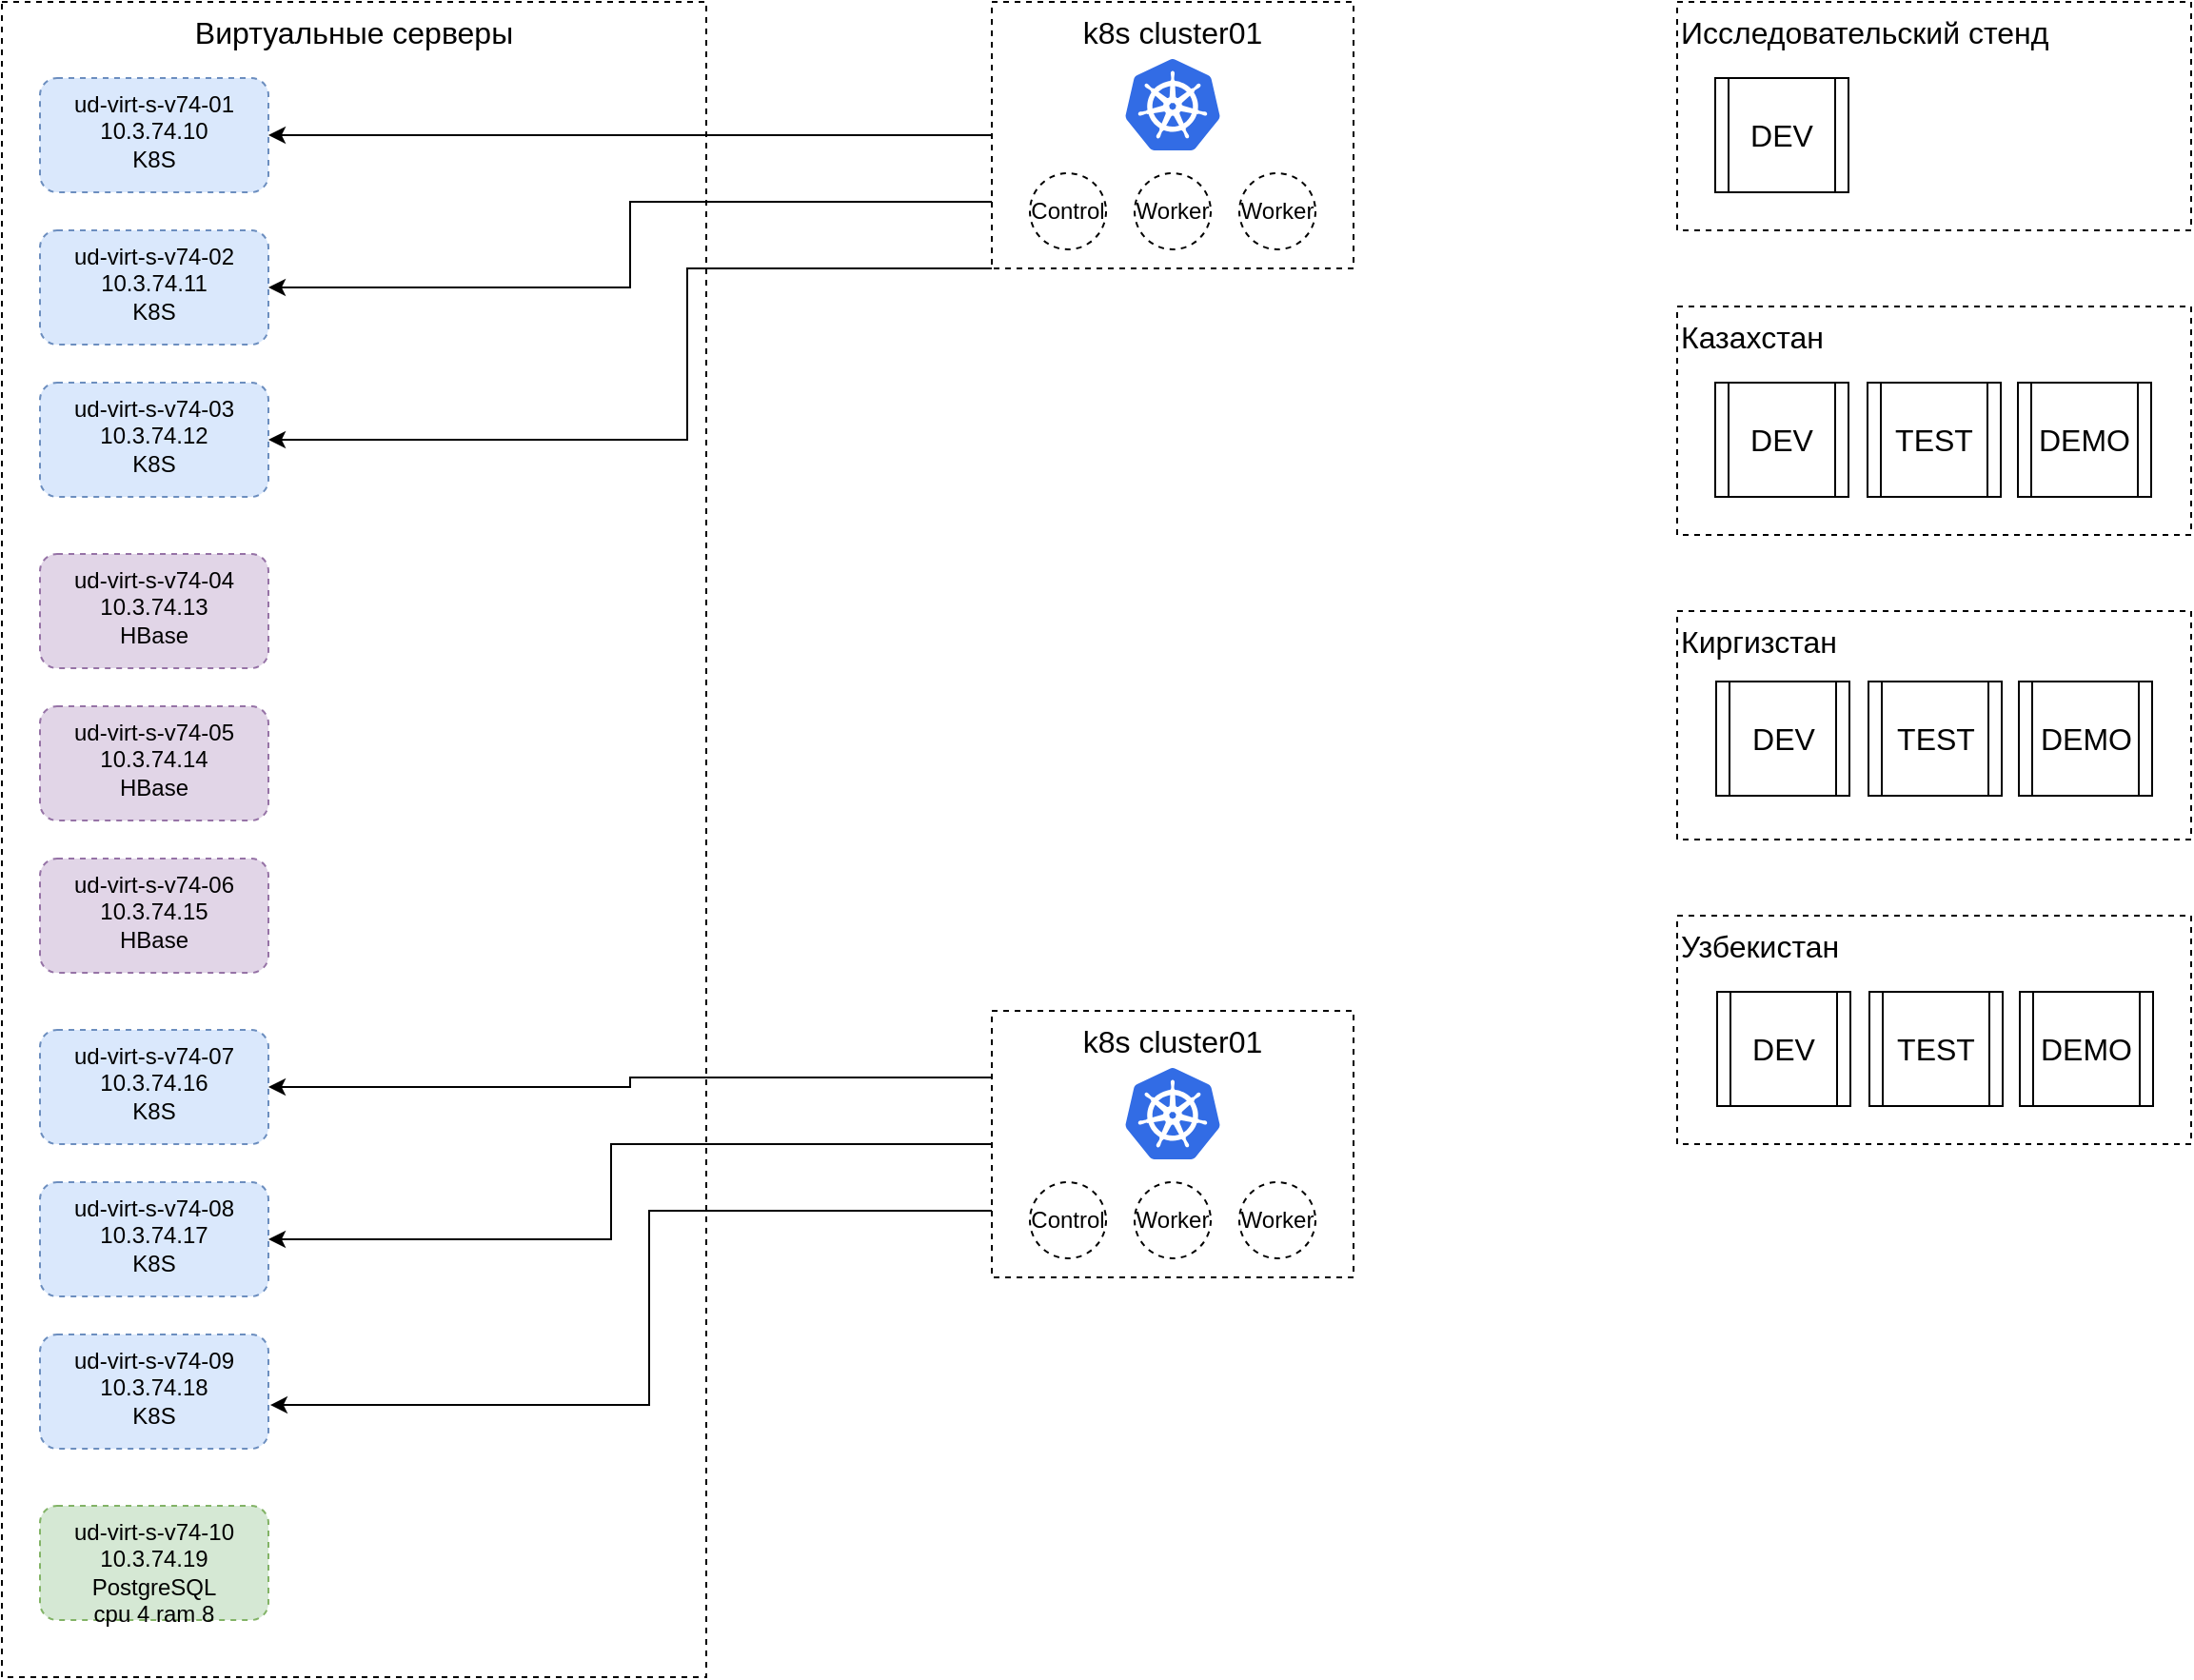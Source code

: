 <mxfile version="12.9.9" type="github">
  <diagram id="6sZUYCd6SJtvm4ZccUm2" name="Страница 1">
    <mxGraphModel dx="1422" dy="2074" grid="1" gridSize="10" guides="1" tooltips="1" connect="1" arrows="1" fold="1" page="1" pageScale="1" pageWidth="827" pageHeight="1169" math="0" shadow="0">
      <root>
        <mxCell id="0" />
        <mxCell id="1" parent="0" />
        <mxCell id="d1vBrUORe-Oo3YSFBDus-1" value="Виртуальные серверы" style="rounded=0;whiteSpace=wrap;html=1;dashed=1;align=center;verticalAlign=top;fontSize=16;" vertex="1" parent="1">
          <mxGeometry x="40" y="-800" width="370" height="880" as="geometry" />
        </mxCell>
        <mxCell id="d1vBrUORe-Oo3YSFBDus-2" value="ud-virt-s-v74-01&lt;br&gt;10.3.74.10&lt;br&gt;K8S" style="rounded=1;whiteSpace=wrap;html=1;dashed=1;align=center;verticalAlign=top;fillColor=#dae8fc;strokeColor=#6c8ebf;" vertex="1" parent="1">
          <mxGeometry x="60" y="-760" width="120" height="60" as="geometry" />
        </mxCell>
        <mxCell id="d1vBrUORe-Oo3YSFBDus-3" value="ud-virt-s-v74-02&lt;br&gt;10.3.74.11&lt;br&gt;K8S" style="rounded=1;whiteSpace=wrap;html=1;dashed=1;align=center;verticalAlign=top;fillColor=#dae8fc;strokeColor=#6c8ebf;" vertex="1" parent="1">
          <mxGeometry x="60" y="-680" width="120" height="60" as="geometry" />
        </mxCell>
        <mxCell id="d1vBrUORe-Oo3YSFBDus-4" value="ud-virt-s-v74-03&lt;br&gt;10.3.74.12&lt;br&gt;K8S" style="rounded=1;whiteSpace=wrap;html=1;dashed=1;align=center;verticalAlign=top;fillColor=#dae8fc;strokeColor=#6c8ebf;" vertex="1" parent="1">
          <mxGeometry x="60" y="-600" width="120" height="60" as="geometry" />
        </mxCell>
        <mxCell id="d1vBrUORe-Oo3YSFBDus-5" value="ud-virt-s-v74-07&lt;br&gt;10.3.74.16&lt;br&gt;K8S" style="rounded=1;whiteSpace=wrap;html=1;dashed=1;align=center;verticalAlign=top;fillColor=#dae8fc;strokeColor=#6c8ebf;" vertex="1" parent="1">
          <mxGeometry x="60" y="-260" width="120" height="60" as="geometry" />
        </mxCell>
        <mxCell id="d1vBrUORe-Oo3YSFBDus-6" value="ud-virt-s-v74-08&lt;br&gt;10.3.74.17&lt;br&gt;K8S" style="rounded=1;whiteSpace=wrap;html=1;dashed=1;align=center;verticalAlign=top;fillColor=#dae8fc;strokeColor=#6c8ebf;" vertex="1" parent="1">
          <mxGeometry x="60" y="-180" width="120" height="60" as="geometry" />
        </mxCell>
        <mxCell id="d1vBrUORe-Oo3YSFBDus-7" value="ud-virt-s-v74-09&lt;br&gt;10.3.74.18&lt;br&gt;K8S" style="rounded=1;whiteSpace=wrap;html=1;dashed=1;align=center;verticalAlign=top;fillColor=#dae8fc;strokeColor=#6c8ebf;" vertex="1" parent="1">
          <mxGeometry x="60" y="-100" width="120" height="60" as="geometry" />
        </mxCell>
        <mxCell id="d1vBrUORe-Oo3YSFBDus-8" value="ud-virt-s-v74-04&lt;br&gt;10.3.74.13&lt;br&gt;HBase" style="rounded=1;whiteSpace=wrap;html=1;dashed=1;align=center;verticalAlign=top;fillColor=#e1d5e7;strokeColor=#9673a6;" vertex="1" parent="1">
          <mxGeometry x="60" y="-510" width="120" height="60" as="geometry" />
        </mxCell>
        <mxCell id="d1vBrUORe-Oo3YSFBDus-9" value="ud-virt-s-v74-05&lt;br&gt;10.3.74.14&lt;br&gt;HBase" style="rounded=1;whiteSpace=wrap;html=1;dashed=1;align=center;verticalAlign=top;fillColor=#e1d5e7;strokeColor=#9673a6;" vertex="1" parent="1">
          <mxGeometry x="60" y="-430" width="120" height="60" as="geometry" />
        </mxCell>
        <mxCell id="d1vBrUORe-Oo3YSFBDus-10" value="ud-virt-s-v74-06&lt;br&gt;10.3.74.15&lt;br&gt;HBase" style="rounded=1;whiteSpace=wrap;html=1;dashed=1;align=center;verticalAlign=top;fillColor=#e1d5e7;strokeColor=#9673a6;" vertex="1" parent="1">
          <mxGeometry x="60" y="-350" width="120" height="60" as="geometry" />
        </mxCell>
        <mxCell id="d1vBrUORe-Oo3YSFBDus-11" value="ud-virt-s-v74-10&lt;br&gt;10.3.74.19&lt;br&gt;PostgreSQL&lt;br&gt;cpu 4&lt;span&gt;&amp;nbsp;ram&amp;nbsp;&lt;/span&gt;8" style="rounded=1;whiteSpace=wrap;html=1;dashed=1;align=center;verticalAlign=top;fillColor=#d5e8d4;strokeColor=#82b366;" vertex="1" parent="1">
          <mxGeometry x="60" y="-10" width="120" height="60" as="geometry" />
        </mxCell>
        <mxCell id="d1vBrUORe-Oo3YSFBDus-12" value="Исследовательский стенд" style="rounded=0;whiteSpace=wrap;html=1;dashed=1;align=left;verticalAlign=top;fontSize=16;" vertex="1" parent="1">
          <mxGeometry x="920" y="-800" width="270" height="120" as="geometry" />
        </mxCell>
        <mxCell id="d1vBrUORe-Oo3YSFBDus-13" value="Казахстан" style="rounded=0;whiteSpace=wrap;html=1;dashed=1;align=left;verticalAlign=top;fontSize=16;" vertex="1" parent="1">
          <mxGeometry x="920" y="-640" width="270" height="120" as="geometry" />
        </mxCell>
        <mxCell id="d1vBrUORe-Oo3YSFBDus-14" value="Киргизстан" style="rounded=0;whiteSpace=wrap;html=1;dashed=1;align=left;verticalAlign=top;fontSize=16;" vertex="1" parent="1">
          <mxGeometry x="920" y="-480" width="270" height="120" as="geometry" />
        </mxCell>
        <mxCell id="d1vBrUORe-Oo3YSFBDus-15" value="Узбекистан" style="rounded=0;whiteSpace=wrap;html=1;dashed=1;align=left;verticalAlign=top;fontSize=16;" vertex="1" parent="1">
          <mxGeometry x="920" y="-320" width="270" height="120" as="geometry" />
        </mxCell>
        <mxCell id="d1vBrUORe-Oo3YSFBDus-17" value="DEV" style="shape=process;whiteSpace=wrap;html=1;backgroundOutline=1;fontSize=16;align=center;" vertex="1" parent="1">
          <mxGeometry x="940" y="-600" width="70" height="60" as="geometry" />
        </mxCell>
        <mxCell id="d1vBrUORe-Oo3YSFBDus-19" value="TEST" style="shape=process;whiteSpace=wrap;html=1;backgroundOutline=1;fontSize=16;align=center;" vertex="1" parent="1">
          <mxGeometry x="1020" y="-600" width="70" height="60" as="geometry" />
        </mxCell>
        <mxCell id="d1vBrUORe-Oo3YSFBDus-22" value="DEMO" style="shape=process;whiteSpace=wrap;html=1;backgroundOutline=1;fontSize=16;align=center;" vertex="1" parent="1">
          <mxGeometry x="1099" y="-600" width="70" height="60" as="geometry" />
        </mxCell>
        <mxCell id="d1vBrUORe-Oo3YSFBDus-24" value="DEV" style="shape=process;whiteSpace=wrap;html=1;backgroundOutline=1;fontSize=16;align=center;" vertex="1" parent="1">
          <mxGeometry x="940" y="-760" width="70" height="60" as="geometry" />
        </mxCell>
        <mxCell id="d1vBrUORe-Oo3YSFBDus-26" value="DEV" style="shape=process;whiteSpace=wrap;html=1;backgroundOutline=1;fontSize=16;align=center;" vertex="1" parent="1">
          <mxGeometry x="940.5" y="-443" width="70" height="60" as="geometry" />
        </mxCell>
        <mxCell id="d1vBrUORe-Oo3YSFBDus-28" value="TEST" style="shape=process;whiteSpace=wrap;html=1;backgroundOutline=1;fontSize=16;align=center;" vertex="1" parent="1">
          <mxGeometry x="1020.5" y="-443" width="70" height="60" as="geometry" />
        </mxCell>
        <mxCell id="d1vBrUORe-Oo3YSFBDus-31" value="DEMO" style="shape=process;whiteSpace=wrap;html=1;backgroundOutline=1;fontSize=16;align=center;" vertex="1" parent="1">
          <mxGeometry x="1099.5" y="-443" width="70" height="60" as="geometry" />
        </mxCell>
        <mxCell id="d1vBrUORe-Oo3YSFBDus-33" value="DEV" style="shape=process;whiteSpace=wrap;html=1;backgroundOutline=1;fontSize=16;align=center;" vertex="1" parent="1">
          <mxGeometry x="941" y="-280" width="70" height="60" as="geometry" />
        </mxCell>
        <mxCell id="d1vBrUORe-Oo3YSFBDus-35" value="TEST" style="shape=process;whiteSpace=wrap;html=1;backgroundOutline=1;fontSize=16;align=center;" vertex="1" parent="1">
          <mxGeometry x="1021" y="-280" width="70" height="60" as="geometry" />
        </mxCell>
        <mxCell id="d1vBrUORe-Oo3YSFBDus-38" value="DEMO" style="shape=process;whiteSpace=wrap;html=1;backgroundOutline=1;fontSize=16;align=center;" vertex="1" parent="1">
          <mxGeometry x="1100" y="-280" width="70" height="60" as="geometry" />
        </mxCell>
        <mxCell id="d1vBrUORe-Oo3YSFBDus-78" style="edgeStyle=orthogonalEdgeStyle;rounded=0;orthogonalLoop=1;jettySize=auto;html=1;exitX=0;exitY=0.5;exitDx=0;exitDy=0;entryX=1;entryY=0.5;entryDx=0;entryDy=0;" edge="1" parent="1" source="d1vBrUORe-Oo3YSFBDus-39" target="d1vBrUORe-Oo3YSFBDus-2">
          <mxGeometry relative="1" as="geometry" />
        </mxCell>
        <mxCell id="d1vBrUORe-Oo3YSFBDus-80" style="edgeStyle=orthogonalEdgeStyle;rounded=0;orthogonalLoop=1;jettySize=auto;html=1;exitX=0;exitY=0.75;exitDx=0;exitDy=0;entryX=1;entryY=0.5;entryDx=0;entryDy=0;" edge="1" parent="1" source="d1vBrUORe-Oo3YSFBDus-39" target="d1vBrUORe-Oo3YSFBDus-3">
          <mxGeometry relative="1" as="geometry" />
        </mxCell>
        <mxCell id="d1vBrUORe-Oo3YSFBDus-81" style="edgeStyle=orthogonalEdgeStyle;rounded=0;orthogonalLoop=1;jettySize=auto;html=1;exitX=0;exitY=1;exitDx=0;exitDy=0;entryX=1;entryY=0.5;entryDx=0;entryDy=0;" edge="1" parent="1" source="d1vBrUORe-Oo3YSFBDus-39" target="d1vBrUORe-Oo3YSFBDus-4">
          <mxGeometry relative="1" as="geometry">
            <Array as="points">
              <mxPoint x="400" y="-660" />
              <mxPoint x="400" y="-570" />
            </Array>
          </mxGeometry>
        </mxCell>
        <mxCell id="d1vBrUORe-Oo3YSFBDus-39" value="k8s cluster01" style="rounded=0;whiteSpace=wrap;html=1;fontSize=16;align=center;dashed=1;verticalAlign=top;" vertex="1" parent="1">
          <mxGeometry x="560" y="-800" width="190" height="140" as="geometry" />
        </mxCell>
        <mxCell id="d1vBrUORe-Oo3YSFBDus-40" value="" style="aspect=fixed;html=1;points=[];align=center;image;fontSize=12;image=img/lib/mscae/Kubernetes.svg;dashed=1;" vertex="1" parent="1">
          <mxGeometry x="630" y="-770" width="50" height="48" as="geometry" />
        </mxCell>
        <mxCell id="d1vBrUORe-Oo3YSFBDus-42" value="Control" style="ellipse;whiteSpace=wrap;html=1;aspect=fixed;dashed=1;fontSize=12;align=center;fontColor=#000000;strokeColor=#000000;" vertex="1" parent="1">
          <mxGeometry x="580" y="-710" width="40" height="40" as="geometry" />
        </mxCell>
        <mxCell id="d1vBrUORe-Oo3YSFBDus-44" value="Worker" style="ellipse;whiteSpace=wrap;html=1;aspect=fixed;dashed=1;fontSize=12;align=center;fontColor=#000000;strokeColor=#000000;" vertex="1" parent="1">
          <mxGeometry x="635" y="-710" width="40" height="40" as="geometry" />
        </mxCell>
        <mxCell id="d1vBrUORe-Oo3YSFBDus-46" value="Worker" style="ellipse;whiteSpace=wrap;html=1;aspect=fixed;dashed=1;fontSize=12;align=center;fontColor=#000000;strokeColor=#000000;" vertex="1" parent="1">
          <mxGeometry x="690" y="-710" width="40" height="40" as="geometry" />
        </mxCell>
        <mxCell id="d1vBrUORe-Oo3YSFBDus-77" style="edgeStyle=orthogonalEdgeStyle;rounded=0;orthogonalLoop=1;jettySize=auto;html=1;exitX=0;exitY=0.5;exitDx=0;exitDy=0;entryX=1;entryY=0.5;entryDx=0;entryDy=0;" edge="1" parent="1" source="d1vBrUORe-Oo3YSFBDus-72" target="d1vBrUORe-Oo3YSFBDus-6">
          <mxGeometry relative="1" as="geometry">
            <Array as="points">
              <mxPoint x="360" y="-200" />
              <mxPoint x="360" y="-150" />
            </Array>
          </mxGeometry>
        </mxCell>
        <mxCell id="d1vBrUORe-Oo3YSFBDus-79" style="edgeStyle=orthogonalEdgeStyle;rounded=0;orthogonalLoop=1;jettySize=auto;html=1;exitX=0;exitY=0.75;exitDx=0;exitDy=0;entryX=1.008;entryY=0.617;entryDx=0;entryDy=0;entryPerimeter=0;" edge="1" parent="1" source="d1vBrUORe-Oo3YSFBDus-72" target="d1vBrUORe-Oo3YSFBDus-7">
          <mxGeometry relative="1" as="geometry">
            <Array as="points">
              <mxPoint x="380" y="-165" />
              <mxPoint x="380" y="-63" />
            </Array>
          </mxGeometry>
        </mxCell>
        <mxCell id="d1vBrUORe-Oo3YSFBDus-82" style="edgeStyle=orthogonalEdgeStyle;rounded=0;orthogonalLoop=1;jettySize=auto;html=1;exitX=0;exitY=0.25;exitDx=0;exitDy=0;entryX=1;entryY=0.5;entryDx=0;entryDy=0;" edge="1" parent="1" source="d1vBrUORe-Oo3YSFBDus-72" target="d1vBrUORe-Oo3YSFBDus-5">
          <mxGeometry relative="1" as="geometry" />
        </mxCell>
        <mxCell id="d1vBrUORe-Oo3YSFBDus-72" value="k8s cluster01" style="rounded=0;whiteSpace=wrap;html=1;fontSize=16;align=center;dashed=1;verticalAlign=top;" vertex="1" parent="1">
          <mxGeometry x="560" y="-270" width="190" height="140" as="geometry" />
        </mxCell>
        <mxCell id="d1vBrUORe-Oo3YSFBDus-73" value="" style="aspect=fixed;html=1;points=[];align=center;image;fontSize=12;image=img/lib/mscae/Kubernetes.svg;dashed=1;" vertex="1" parent="1">
          <mxGeometry x="630" y="-240" width="50" height="48" as="geometry" />
        </mxCell>
        <mxCell id="d1vBrUORe-Oo3YSFBDus-74" value="Control" style="ellipse;whiteSpace=wrap;html=1;aspect=fixed;dashed=1;fontSize=12;align=center;fontColor=#000000;strokeColor=#000000;" vertex="1" parent="1">
          <mxGeometry x="580" y="-180" width="40" height="40" as="geometry" />
        </mxCell>
        <mxCell id="d1vBrUORe-Oo3YSFBDus-75" value="Worker" style="ellipse;whiteSpace=wrap;html=1;aspect=fixed;dashed=1;fontSize=12;align=center;fontColor=#000000;strokeColor=#000000;" vertex="1" parent="1">
          <mxGeometry x="635" y="-180" width="40" height="40" as="geometry" />
        </mxCell>
        <mxCell id="d1vBrUORe-Oo3YSFBDus-76" value="Worker" style="ellipse;whiteSpace=wrap;html=1;aspect=fixed;dashed=1;fontSize=12;align=center;fontColor=#000000;strokeColor=#000000;" vertex="1" parent="1">
          <mxGeometry x="690" y="-180" width="40" height="40" as="geometry" />
        </mxCell>
      </root>
    </mxGraphModel>
  </diagram>
</mxfile>
